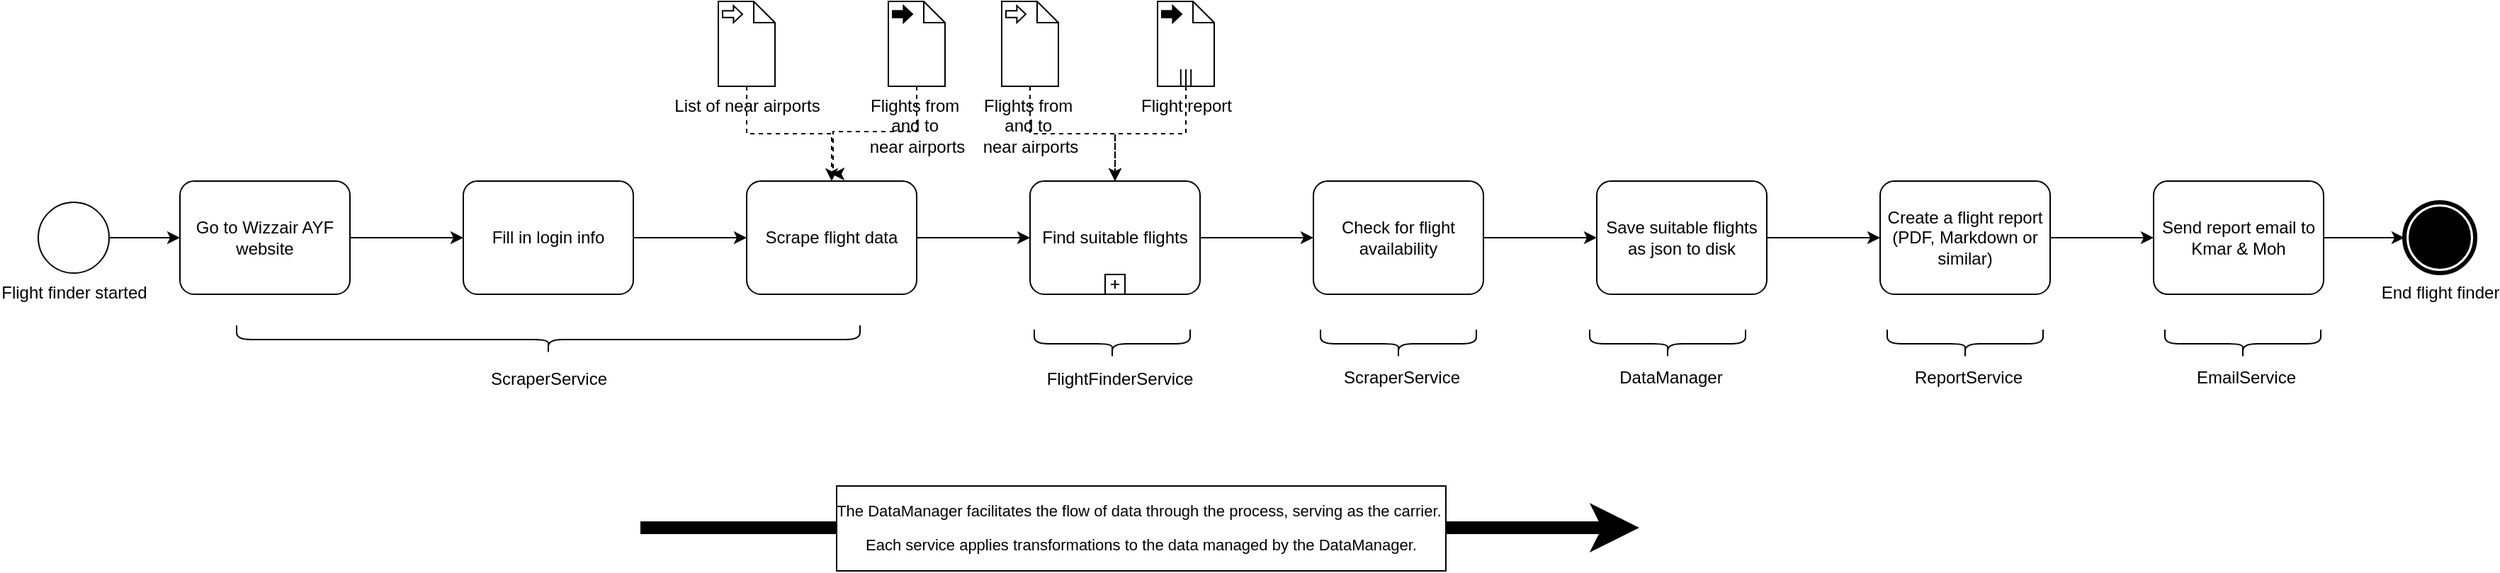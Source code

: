 <mxfile version="25.0.3" pages="2">
  <diagram name="flight finder run" id="l0UuXqwrxmNvvq2hG0_o">
    <mxGraphModel dx="2652" dy="1118" grid="1" gridSize="10" guides="1" tooltips="1" connect="1" arrows="1" fold="1" page="1" pageScale="1" pageWidth="827" pageHeight="1169" math="0" shadow="0">
      <root>
        <mxCell id="0" />
        <mxCell id="1" parent="0" />
        <mxCell id="_K0xD_TnkWG8aA0ycnSw-1" value="Flight finder started" style="points=[[0.145,0.145,0],[0.5,0,0],[0.855,0.145,0],[1,0.5,0],[0.855,0.855,0],[0.5,1,0],[0.145,0.855,0],[0,0.5,0]];shape=mxgraph.bpmn.event;html=1;verticalLabelPosition=bottom;labelBackgroundColor=#ffffff;verticalAlign=top;align=center;perimeter=ellipsePerimeter;outlineConnect=0;aspect=fixed;outline=standard;symbol=general;" parent="1" vertex="1">
          <mxGeometry x="-110" y="270" width="50" height="50" as="geometry" />
        </mxCell>
        <mxCell id="_K0xD_TnkWG8aA0ycnSw-8" value="" style="edgeStyle=orthogonalEdgeStyle;rounded=0;orthogonalLoop=1;jettySize=auto;html=1;" parent="1" source="_K0xD_TnkWG8aA0ycnSw-5" target="_K0xD_TnkWG8aA0ycnSw-7" edge="1">
          <mxGeometry relative="1" as="geometry" />
        </mxCell>
        <mxCell id="_K0xD_TnkWG8aA0ycnSw-5" value="Go to Wizzair AYF website" style="points=[[0.25,0,0],[0.5,0,0],[0.75,0,0],[1,0.25,0],[1,0.5,0],[1,0.75,0],[0.75,1,0],[0.5,1,0],[0.25,1,0],[0,0.75,0],[0,0.5,0],[0,0.25,0]];shape=mxgraph.bpmn.task;whiteSpace=wrap;rectStyle=rounded;size=10;html=1;container=1;expand=0;collapsible=0;taskMarker=abstract;" parent="1" vertex="1">
          <mxGeometry x="-10" y="255" width="120" height="80" as="geometry" />
        </mxCell>
        <mxCell id="_K0xD_TnkWG8aA0ycnSw-6" style="edgeStyle=orthogonalEdgeStyle;rounded=0;orthogonalLoop=1;jettySize=auto;html=1;entryX=0;entryY=0.5;entryDx=0;entryDy=0;entryPerimeter=0;" parent="1" source="_K0xD_TnkWG8aA0ycnSw-1" target="_K0xD_TnkWG8aA0ycnSw-5" edge="1">
          <mxGeometry relative="1" as="geometry" />
        </mxCell>
        <mxCell id="MbSm_xnD5Ezz3WY8M0dj-2" value="" style="edgeStyle=orthogonalEdgeStyle;rounded=0;orthogonalLoop=1;jettySize=auto;html=1;" edge="1" parent="1" source="_K0xD_TnkWG8aA0ycnSw-7" target="MbSm_xnD5Ezz3WY8M0dj-1">
          <mxGeometry relative="1" as="geometry" />
        </mxCell>
        <mxCell id="_K0xD_TnkWG8aA0ycnSw-7" value="Fill in login info" style="points=[[0.25,0,0],[0.5,0,0],[0.75,0,0],[1,0.25,0],[1,0.5,0],[1,0.75,0],[0.75,1,0],[0.5,1,0],[0.25,1,0],[0,0.75,0],[0,0.5,0],[0,0.25,0]];shape=mxgraph.bpmn.task;whiteSpace=wrap;rectStyle=rounded;size=10;html=1;container=1;expand=0;collapsible=0;taskMarker=abstract;" parent="1" vertex="1">
          <mxGeometry x="190" y="255" width="120" height="80" as="geometry" />
        </mxCell>
        <mxCell id="_K0xD_TnkWG8aA0ycnSw-11" value="List of near airports&lt;div&gt;&lt;br&gt;&lt;/div&gt;" style="shape=mxgraph.bpmn.data;labelPosition=center;verticalLabelPosition=bottom;align=center;verticalAlign=top;size=15;html=1;bpmnTransferType=input;" parent="1" vertex="1">
          <mxGeometry x="370" y="128" width="40" height="60" as="geometry" />
        </mxCell>
        <mxCell id="_K0xD_TnkWG8aA0ycnSw-16" value="" style="edgeStyle=orthogonalEdgeStyle;rounded=0;orthogonalLoop=1;jettySize=auto;html=1;" parent="1" source="_K0xD_TnkWG8aA0ycnSw-13" target="_K0xD_TnkWG8aA0ycnSw-15" edge="1">
          <mxGeometry relative="1" as="geometry" />
        </mxCell>
        <mxCell id="_K0xD_TnkWG8aA0ycnSw-13" value="Save suitable flights as json to disk" style="points=[[0.25,0,0],[0.5,0,0],[0.75,0,0],[1,0.25,0],[1,0.5,0],[1,0.75,0],[0.75,1,0],[0.5,1,0],[0.25,1,0],[0,0.75,0],[0,0.5,0],[0,0.25,0]];shape=mxgraph.bpmn.task;whiteSpace=wrap;rectStyle=rounded;size=10;html=1;container=1;expand=0;collapsible=0;taskMarker=abstract;" parent="1" vertex="1">
          <mxGeometry x="990" y="255" width="120" height="80" as="geometry" />
        </mxCell>
        <mxCell id="_K0xD_TnkWG8aA0ycnSw-18" value="" style="edgeStyle=orthogonalEdgeStyle;rounded=0;orthogonalLoop=1;jettySize=auto;html=1;" parent="1" source="_K0xD_TnkWG8aA0ycnSw-15" target="_K0xD_TnkWG8aA0ycnSw-17" edge="1">
          <mxGeometry relative="1" as="geometry" />
        </mxCell>
        <mxCell id="_K0xD_TnkWG8aA0ycnSw-15" value="Create a flight report (PDF, Markdown or similar)" style="points=[[0.25,0,0],[0.5,0,0],[0.75,0,0],[1,0.25,0],[1,0.5,0],[1,0.75,0],[0.75,1,0],[0.5,1,0],[0.25,1,0],[0,0.75,0],[0,0.5,0],[0,0.25,0]];shape=mxgraph.bpmn.task;whiteSpace=wrap;rectStyle=rounded;size=10;html=1;container=1;expand=0;collapsible=0;taskMarker=abstract;" parent="1" vertex="1">
          <mxGeometry x="1190" y="255" width="120" height="80" as="geometry" />
        </mxCell>
        <mxCell id="_K0xD_TnkWG8aA0ycnSw-17" value="Send report email to Kmar &amp;amp; Moh" style="points=[[0.25,0,0],[0.5,0,0],[0.75,0,0],[1,0.25,0],[1,0.5,0],[1,0.75,0],[0.75,1,0],[0.5,1,0],[0.25,1,0],[0,0.75,0],[0,0.5,0],[0,0.25,0]];shape=mxgraph.bpmn.task;whiteSpace=wrap;rectStyle=rounded;size=10;html=1;container=1;expand=0;collapsible=0;taskMarker=abstract;" parent="1" vertex="1">
          <mxGeometry x="1383" y="255" width="120" height="80" as="geometry" />
        </mxCell>
        <mxCell id="_K0xD_TnkWG8aA0ycnSw-22" value="End flight finder" style="points=[[0.145,0.145,0],[0.5,0,0],[0.855,0.145,0],[1,0.5,0],[0.855,0.855,0],[0.5,1,0],[0.145,0.855,0],[0,0.5,0]];shape=mxgraph.bpmn.event;html=1;verticalLabelPosition=bottom;labelBackgroundColor=#ffffff;verticalAlign=top;align=center;perimeter=ellipsePerimeter;outlineConnect=0;aspect=fixed;outline=end;symbol=terminate;" parent="1" vertex="1">
          <mxGeometry x="1560" y="270" width="50" height="50" as="geometry" />
        </mxCell>
        <mxCell id="_K0xD_TnkWG8aA0ycnSw-23" style="edgeStyle=orthogonalEdgeStyle;rounded=0;orthogonalLoop=1;jettySize=auto;html=1;entryX=0;entryY=0.5;entryDx=0;entryDy=0;entryPerimeter=0;" parent="1" source="_K0xD_TnkWG8aA0ycnSw-17" target="_K0xD_TnkWG8aA0ycnSw-22" edge="1">
          <mxGeometry relative="1" as="geometry" />
        </mxCell>
        <mxCell id="_K0xD_TnkWG8aA0ycnSw-24" value="Find suitable flights" style="points=[[0.25,0,0],[0.5,0,0],[0.75,0,0],[1,0.25,0],[1,0.5,0],[1,0.75,0],[0.75,1,0],[0.5,1,0],[0.25,1,0],[0,0.75,0],[0,0.5,0],[0,0.25,0]];shape=mxgraph.bpmn.task;whiteSpace=wrap;rectStyle=rounded;size=10;html=1;container=1;expand=0;collapsible=0;taskMarker=abstract;isLoopSub=1;" parent="1" vertex="1">
          <mxGeometry x="590" y="255" width="120" height="80" as="geometry" />
        </mxCell>
        <mxCell id="j3OsHrQRc_9RvrzfsCGa-2" value="Flight report" style="shape=mxgraph.bpmn.data;labelPosition=center;verticalLabelPosition=bottom;align=center;verticalAlign=top;size=15;html=1;bpmnTransferType=output;isCollection=1;" parent="1" vertex="1">
          <mxGeometry x="680" y="128" width="40" height="60" as="geometry" />
        </mxCell>
        <mxCell id="j3OsHrQRc_9RvrzfsCGa-3" style="rounded=0;orthogonalLoop=1;jettySize=auto;html=1;entryX=0.5;entryY=0;entryDx=0;entryDy=0;entryPerimeter=0;dashed=1;edgeStyle=orthogonalEdgeStyle;" parent="1" source="j3OsHrQRc_9RvrzfsCGa-2" target="_K0xD_TnkWG8aA0ycnSw-24" edge="1">
          <mxGeometry relative="1" as="geometry" />
        </mxCell>
        <mxCell id="MbSm_xnD5Ezz3WY8M0dj-1" value="Scrape flight data" style="points=[[0.25,0,0],[0.5,0,0],[0.75,0,0],[1,0.25,0],[1,0.5,0],[1,0.75,0],[0.75,1,0],[0.5,1,0],[0.25,1,0],[0,0.75,0],[0,0.5,0],[0,0.25,0]];shape=mxgraph.bpmn.task;whiteSpace=wrap;rectStyle=rounded;size=10;html=1;container=1;expand=0;collapsible=0;taskMarker=abstract;" vertex="1" parent="1">
          <mxGeometry x="390" y="255" width="120" height="80" as="geometry" />
        </mxCell>
        <mxCell id="MbSm_xnD5Ezz3WY8M0dj-3" style="edgeStyle=orthogonalEdgeStyle;rounded=0;orthogonalLoop=1;jettySize=auto;html=1;entryX=0;entryY=0.5;entryDx=0;entryDy=0;entryPerimeter=0;" edge="1" parent="1" source="MbSm_xnD5Ezz3WY8M0dj-1" target="_K0xD_TnkWG8aA0ycnSw-24">
          <mxGeometry relative="1" as="geometry" />
        </mxCell>
        <mxCell id="MbSm_xnD5Ezz3WY8M0dj-4" style="edgeStyle=orthogonalEdgeStyle;rounded=0;orthogonalLoop=1;jettySize=auto;html=1;entryX=0.5;entryY=0;entryDx=0;entryDy=0;entryPerimeter=0;dashed=1;" edge="1" parent="1" source="_K0xD_TnkWG8aA0ycnSw-11" target="MbSm_xnD5Ezz3WY8M0dj-1">
          <mxGeometry relative="1" as="geometry" />
        </mxCell>
        <mxCell id="MbSm_xnD5Ezz3WY8M0dj-7" style="edgeStyle=orthogonalEdgeStyle;rounded=0;orthogonalLoop=1;jettySize=auto;html=1;exitX=0.5;exitY=1;exitDx=0;exitDy=0;exitPerimeter=0;dashed=1;" edge="1" parent="1" source="MbSm_xnD5Ezz3WY8M0dj-6">
          <mxGeometry relative="1" as="geometry">
            <mxPoint x="450" y="250" as="targetPoint" />
            <Array as="points">
              <mxPoint x="510" y="220" />
              <mxPoint x="451" y="220" />
            </Array>
          </mxGeometry>
        </mxCell>
        <mxCell id="MbSm_xnD5Ezz3WY8M0dj-6" value="Flights from&amp;nbsp;&lt;div&gt;and to&amp;nbsp;&lt;/div&gt;&lt;div&gt;near airports&lt;/div&gt;" style="shape=mxgraph.bpmn.data;labelPosition=center;verticalLabelPosition=bottom;align=center;verticalAlign=top;size=15;html=1;bpmnTransferType=output;" vertex="1" parent="1">
          <mxGeometry x="490" y="128" width="40" height="60" as="geometry" />
        </mxCell>
        <mxCell id="MbSm_xnD5Ezz3WY8M0dj-8" value="&lt;div&gt;Flights from&amp;nbsp;&lt;div&gt;and to&amp;nbsp;&lt;/div&gt;&lt;div&gt;near airports&lt;/div&gt;&lt;/div&gt;" style="shape=mxgraph.bpmn.data;labelPosition=center;verticalLabelPosition=bottom;align=center;verticalAlign=top;size=15;html=1;bpmnTransferType=input;" vertex="1" parent="1">
          <mxGeometry x="570" y="128" width="40" height="60" as="geometry" />
        </mxCell>
        <mxCell id="MbSm_xnD5Ezz3WY8M0dj-9" style="edgeStyle=orthogonalEdgeStyle;rounded=0;orthogonalLoop=1;jettySize=auto;html=1;entryX=0.5;entryY=0;entryDx=0;entryDy=0;entryPerimeter=0;dashed=1;" edge="1" parent="1" source="MbSm_xnD5Ezz3WY8M0dj-8" target="_K0xD_TnkWG8aA0ycnSw-24">
          <mxGeometry relative="1" as="geometry" />
        </mxCell>
        <mxCell id="MbSm_xnD5Ezz3WY8M0dj-11" value="Check for flight availability" style="points=[[0.25,0,0],[0.5,0,0],[0.75,0,0],[1,0.25,0],[1,0.5,0],[1,0.75,0],[0.75,1,0],[0.5,1,0],[0.25,1,0],[0,0.75,0],[0,0.5,0],[0,0.25,0]];shape=mxgraph.bpmn.task;whiteSpace=wrap;rectStyle=rounded;size=10;html=1;container=1;expand=0;collapsible=0;taskMarker=abstract;" vertex="1" parent="1">
          <mxGeometry x="790" y="255" width="120" height="80" as="geometry" />
        </mxCell>
        <mxCell id="MbSm_xnD5Ezz3WY8M0dj-12" style="edgeStyle=orthogonalEdgeStyle;rounded=0;orthogonalLoop=1;jettySize=auto;html=1;entryX=0;entryY=0.5;entryDx=0;entryDy=0;entryPerimeter=0;" edge="1" parent="1" source="_K0xD_TnkWG8aA0ycnSw-24" target="MbSm_xnD5Ezz3WY8M0dj-11">
          <mxGeometry relative="1" as="geometry" />
        </mxCell>
        <mxCell id="MbSm_xnD5Ezz3WY8M0dj-13" style="edgeStyle=orthogonalEdgeStyle;rounded=0;orthogonalLoop=1;jettySize=auto;html=1;entryX=0;entryY=0.5;entryDx=0;entryDy=0;entryPerimeter=0;" edge="1" parent="1" source="MbSm_xnD5Ezz3WY8M0dj-11" target="_K0xD_TnkWG8aA0ycnSw-13">
          <mxGeometry relative="1" as="geometry" />
        </mxCell>
        <mxCell id="MbSm_xnD5Ezz3WY8M0dj-17" value="" style="group" vertex="1" connectable="0" parent="1">
          <mxGeometry x="30" y="357" width="440" height="60" as="geometry" />
        </mxCell>
        <mxCell id="MbSm_xnD5Ezz3WY8M0dj-15" value="" style="shape=curlyBracket;whiteSpace=wrap;html=1;rounded=1;flipH=1;labelPosition=right;verticalLabelPosition=middle;align=left;verticalAlign=middle;rotation=90;size=0.5;" vertex="1" parent="MbSm_xnD5Ezz3WY8M0dj-17">
          <mxGeometry x="210" y="-210" width="20" height="440" as="geometry" />
        </mxCell>
        <mxCell id="MbSm_xnD5Ezz3WY8M0dj-16" value="ScraperService" style="text;html=1;align=center;verticalAlign=middle;resizable=0;points=[];autosize=1;strokeColor=none;fillColor=none;" vertex="1" parent="MbSm_xnD5Ezz3WY8M0dj-17">
          <mxGeometry x="165" y="23" width="110" height="30" as="geometry" />
        </mxCell>
        <mxCell id="MbSm_xnD5Ezz3WY8M0dj-24" value="" style="group" vertex="1" connectable="0" parent="1">
          <mxGeometry x="588" y="360" width="130" height="50" as="geometry" />
        </mxCell>
        <mxCell id="MbSm_xnD5Ezz3WY8M0dj-22" value="" style="shape=curlyBracket;whiteSpace=wrap;html=1;rounded=1;flipH=1;labelPosition=right;verticalLabelPosition=middle;align=left;verticalAlign=middle;rotation=90;size=0.5;" vertex="1" parent="MbSm_xnD5Ezz3WY8M0dj-24">
          <mxGeometry x="50" y="-45" width="20" height="110" as="geometry" />
        </mxCell>
        <mxCell id="MbSm_xnD5Ezz3WY8M0dj-23" value="FlightFinderService" style="text;html=1;align=center;verticalAlign=middle;resizable=0;points=[];autosize=1;strokeColor=none;fillColor=none;" vertex="1" parent="MbSm_xnD5Ezz3WY8M0dj-24">
          <mxGeometry y="20" width="130" height="30" as="geometry" />
        </mxCell>
        <mxCell id="MbSm_xnD5Ezz3WY8M0dj-25" value="" style="group" vertex="1" connectable="0" parent="1">
          <mxGeometry x="790" y="360" width="130" height="50" as="geometry" />
        </mxCell>
        <mxCell id="MbSm_xnD5Ezz3WY8M0dj-26" value="" style="shape=curlyBracket;whiteSpace=wrap;html=1;rounded=1;flipH=1;labelPosition=right;verticalLabelPosition=middle;align=left;verticalAlign=middle;rotation=90;size=0.5;" vertex="1" parent="MbSm_xnD5Ezz3WY8M0dj-25">
          <mxGeometry x="50" y="-45" width="20" height="110" as="geometry" />
        </mxCell>
        <mxCell id="MbSm_xnD5Ezz3WY8M0dj-27" value="ScraperService" style="text;html=1;align=center;verticalAlign=middle;resizable=0;points=[];autosize=1;strokeColor=none;fillColor=none;" vertex="1" parent="MbSm_xnD5Ezz3WY8M0dj-25">
          <mxGeometry x="7" y="19" width="110" height="30" as="geometry" />
        </mxCell>
        <mxCell id="MbSm_xnD5Ezz3WY8M0dj-28" value="" style="group" vertex="1" connectable="0" parent="1">
          <mxGeometry x="980" y="360" width="130" height="50" as="geometry" />
        </mxCell>
        <mxCell id="MbSm_xnD5Ezz3WY8M0dj-29" value="" style="shape=curlyBracket;whiteSpace=wrap;html=1;rounded=1;flipH=1;labelPosition=right;verticalLabelPosition=middle;align=left;verticalAlign=middle;rotation=90;size=0.5;" vertex="1" parent="MbSm_xnD5Ezz3WY8M0dj-28">
          <mxGeometry x="50" y="-45" width="20" height="110" as="geometry" />
        </mxCell>
        <mxCell id="MbSm_xnD5Ezz3WY8M0dj-30" value="DataManager" style="text;html=1;align=center;verticalAlign=middle;resizable=0;points=[];autosize=1;strokeColor=none;fillColor=none;" vertex="1" parent="MbSm_xnD5Ezz3WY8M0dj-28">
          <mxGeometry x="12" y="19" width="100" height="30" as="geometry" />
        </mxCell>
        <mxCell id="MbSm_xnD5Ezz3WY8M0dj-31" value="" style="group" vertex="1" connectable="0" parent="1">
          <mxGeometry x="1190" y="360" width="130" height="50" as="geometry" />
        </mxCell>
        <mxCell id="MbSm_xnD5Ezz3WY8M0dj-32" value="" style="shape=curlyBracket;whiteSpace=wrap;html=1;rounded=1;flipH=1;labelPosition=right;verticalLabelPosition=middle;align=left;verticalAlign=middle;rotation=90;size=0.5;" vertex="1" parent="MbSm_xnD5Ezz3WY8M0dj-31">
          <mxGeometry x="50" y="-45" width="20" height="110" as="geometry" />
        </mxCell>
        <mxCell id="MbSm_xnD5Ezz3WY8M0dj-33" value="ReportService" style="text;html=1;align=center;verticalAlign=middle;resizable=0;points=[];autosize=1;strokeColor=none;fillColor=none;" vertex="1" parent="MbSm_xnD5Ezz3WY8M0dj-31">
          <mxGeometry x="12" y="19" width="100" height="30" as="geometry" />
        </mxCell>
        <mxCell id="MbSm_xnD5Ezz3WY8M0dj-34" value="" style="group" vertex="1" connectable="0" parent="1">
          <mxGeometry x="1386" y="360" width="130" height="50" as="geometry" />
        </mxCell>
        <mxCell id="MbSm_xnD5Ezz3WY8M0dj-35" value="" style="shape=curlyBracket;whiteSpace=wrap;html=1;rounded=1;flipH=1;labelPosition=right;verticalLabelPosition=middle;align=left;verticalAlign=middle;rotation=90;size=0.5;" vertex="1" parent="MbSm_xnD5Ezz3WY8M0dj-34">
          <mxGeometry x="50" y="-45" width="20" height="110" as="geometry" />
        </mxCell>
        <mxCell id="MbSm_xnD5Ezz3WY8M0dj-36" value="EmailService" style="text;html=1;align=center;verticalAlign=middle;resizable=0;points=[];autosize=1;strokeColor=none;fillColor=none;" vertex="1" parent="MbSm_xnD5Ezz3WY8M0dj-34">
          <mxGeometry x="17" y="19" width="90" height="30" as="geometry" />
        </mxCell>
        <mxCell id="fkMqOghh3aHqDIc3qY22-2" value="" style="endArrow=classic;html=1;rounded=0;strokeWidth=9;" edge="1" parent="1">
          <mxGeometry relative="1" as="geometry">
            <mxPoint x="315" y="500" as="sourcePoint" />
            <mxPoint x="1020" y="500" as="targetPoint" />
          </mxGeometry>
        </mxCell>
        <mxCell id="fkMqOghh3aHqDIc3qY22-3" value="&lt;p&gt;The DataManager facilitates the flow of data through the process, serving as the carrier.&amp;nbsp;&lt;/p&gt;&lt;p&gt;Each service applies transformations to the data managed by the DataManager.&lt;/p&gt;" style="edgeLabel;resizable=0;html=1;;align=center;verticalAlign=middle;labelBorderColor=default;" connectable="0" vertex="1" parent="fkMqOghh3aHqDIc3qY22-2">
          <mxGeometry relative="1" as="geometry" />
        </mxCell>
      </root>
    </mxGraphModel>
  </diagram>
  <diagram id="7n8u764q9fvXKhszVcNh" name="find flights">
    <mxGraphModel dx="1638" dy="727" grid="1" gridSize="10" guides="1" tooltips="1" connect="1" arrows="1" fold="1" page="1" pageScale="1" pageWidth="827" pageHeight="1169" math="0" shadow="0">
      <root>
        <mxCell id="0" />
        <mxCell id="1" parent="0" />
        <mxCell id="_DzASWh2Zjvuhnif-FDq-1" value="flight search started" style="points=[[0.145,0.145,0],[0.5,0,0],[0.855,0.145,0],[1,0.5,0],[0.855,0.855,0],[0.5,1,0],[0.145,0.855,0],[0,0.5,0]];shape=mxgraph.bpmn.event;html=1;verticalLabelPosition=bottom;labelBackgroundColor=#ffffff;verticalAlign=top;align=center;perimeter=ellipsePerimeter;outlineConnect=0;aspect=fixed;outline=standard;symbol=general;" vertex="1" parent="1">
          <mxGeometry x="100" y="190" width="50" height="50" as="geometry" />
        </mxCell>
        <mxCell id="_DzASWh2Zjvuhnif-FDq-7" value="" style="edgeStyle=orthogonalEdgeStyle;rounded=0;orthogonalLoop=1;jettySize=auto;html=1;" edge="1" parent="1" source="_DzASWh2Zjvuhnif-FDq-2" target="_DzASWh2Zjvuhnif-FDq-6">
          <mxGeometry relative="1" as="geometry" />
        </mxCell>
        <mxCell id="_DzASWh2Zjvuhnif-FDq-2" value="Choose start airport from the list of near airports" style="points=[[0.25,0,0],[0.5,0,0],[0.75,0,0],[1,0.25,0],[1,0.5,0],[1,0.75,0],[0.75,1,0],[0.5,1,0],[0.25,1,0],[0,0.75,0],[0,0.5,0],[0,0.25,0]];shape=mxgraph.bpmn.task;whiteSpace=wrap;rectStyle=rounded;size=10;html=1;container=1;expand=0;collapsible=0;taskMarker=abstract;" vertex="1" parent="1">
          <mxGeometry x="200" y="175" width="120" height="80" as="geometry" />
        </mxCell>
        <mxCell id="_DzASWh2Zjvuhnif-FDq-4" style="edgeStyle=orthogonalEdgeStyle;rounded=0;orthogonalLoop=1;jettySize=auto;html=1;entryX=0;entryY=0.5;entryDx=0;entryDy=0;entryPerimeter=0;" edge="1" parent="1" source="_DzASWh2Zjvuhnif-FDq-1" target="_DzASWh2Zjvuhnif-FDq-2">
          <mxGeometry relative="1" as="geometry" />
        </mxCell>
        <mxCell id="_DzASWh2Zjvuhnif-FDq-14" value="" style="edgeStyle=orthogonalEdgeStyle;rounded=0;orthogonalLoop=1;jettySize=auto;html=1;" edge="1" parent="1" source="_DzASWh2Zjvuhnif-FDq-6" target="_DzASWh2Zjvuhnif-FDq-13">
          <mxGeometry relative="1" as="geometry" />
        </mxCell>
        <mxCell id="_DzASWh2Zjvuhnif-FDq-6" value="List destinations of start airport" style="points=[[0.25,0,0],[0.5,0,0],[0.75,0,0],[1,0.25,0],[1,0.5,0],[1,0.75,0],[0.75,1,0],[0.5,1,0],[0.25,1,0],[0,0.75,0],[0,0.5,0],[0,0.25,0]];shape=mxgraph.bpmn.task;whiteSpace=wrap;rectStyle=rounded;size=10;html=1;container=1;expand=0;collapsible=0;taskMarker=abstract;" vertex="1" parent="1">
          <mxGeometry x="400" y="175" width="120" height="80" as="geometry" />
        </mxCell>
        <mxCell id="_DzASWh2Zjvuhnif-FDq-8" value="Start&amp;nbsp;&lt;span style=&quot;background-color: initial;&quot;&gt;airport&lt;/span&gt;" style="shape=mxgraph.bpmn.data;labelPosition=center;verticalLabelPosition=bottom;align=center;verticalAlign=top;size=15;html=1;bpmnTransferType=output;" vertex="1" parent="1">
          <mxGeometry x="240" y="70" width="40" height="60" as="geometry" />
        </mxCell>
        <mxCell id="_DzASWh2Zjvuhnif-FDq-9" style="edgeStyle=orthogonalEdgeStyle;rounded=0;orthogonalLoop=1;jettySize=auto;html=1;entryX=0.5;entryY=0;entryDx=0;entryDy=0;entryPerimeter=0;dashed=1;" edge="1" parent="1" source="_DzASWh2Zjvuhnif-FDq-8" target="_DzASWh2Zjvuhnif-FDq-2">
          <mxGeometry relative="1" as="geometry" />
        </mxCell>
        <mxCell id="_DzASWh2Zjvuhnif-FDq-11" value="Destination list" style="shape=mxgraph.bpmn.data;labelPosition=center;verticalLabelPosition=bottom;align=center;verticalAlign=top;size=15;html=1;bpmnTransferType=output;isCollection=1;" vertex="1" parent="1">
          <mxGeometry x="440" y="70" width="40" height="60" as="geometry" />
        </mxCell>
        <mxCell id="_DzASWh2Zjvuhnif-FDq-12" style="edgeStyle=orthogonalEdgeStyle;rounded=0;orthogonalLoop=1;jettySize=auto;html=1;entryX=0.5;entryY=0;entryDx=0;entryDy=0;entryPerimeter=0;dashed=1;" edge="1" parent="1" source="_DzASWh2Zjvuhnif-FDq-11" target="_DzASWh2Zjvuhnif-FDq-6">
          <mxGeometry relative="1" as="geometry" />
        </mxCell>
        <mxCell id="_DzASWh2Zjvuhnif-FDq-18" value="" style="edgeStyle=orthogonalEdgeStyle;rounded=0;orthogonalLoop=1;jettySize=auto;html=1;" edge="1" parent="1" source="_DzASWh2Zjvuhnif-FDq-13" target="_DzASWh2Zjvuhnif-FDq-17">
          <mxGeometry relative="1" as="geometry" />
        </mxCell>
        <mxCell id="_DzASWh2Zjvuhnif-FDq-13" value="Choose a destination" style="points=[[0.25,0,0],[0.5,0,0],[0.75,0,0],[1,0.25,0],[1,0.5,0],[1,0.75,0],[0.75,1,0],[0.5,1,0],[0.25,1,0],[0,0.75,0],[0,0.5,0],[0,0.25,0]];shape=mxgraph.bpmn.task;whiteSpace=wrap;rectStyle=rounded;size=10;html=1;container=1;expand=0;collapsible=0;taskMarker=abstract;" vertex="1" parent="1">
          <mxGeometry x="600" y="175" width="120" height="80" as="geometry" />
        </mxCell>
        <mxCell id="_DzASWh2Zjvuhnif-FDq-15" value="Destination" style="shape=mxgraph.bpmn.data;labelPosition=center;verticalLabelPosition=bottom;align=center;verticalAlign=top;size=15;html=1;bpmnTransferType=output;" vertex="1" parent="1">
          <mxGeometry x="630" y="70" width="40" height="60" as="geometry" />
        </mxCell>
        <mxCell id="_DzASWh2Zjvuhnif-FDq-16" style="edgeStyle=orthogonalEdgeStyle;rounded=0;orthogonalLoop=1;jettySize=auto;html=1;entryX=0.417;entryY=-0.062;entryDx=0;entryDy=0;entryPerimeter=0;dashed=1;" edge="1" parent="1" source="_DzASWh2Zjvuhnif-FDq-15" target="_DzASWh2Zjvuhnif-FDq-13">
          <mxGeometry relative="1" as="geometry" />
        </mxCell>
        <mxCell id="_DzASWh2Zjvuhnif-FDq-17" value="Check for outward flights" style="points=[[0.25,0,0],[0.5,0,0],[0.75,0,0],[1,0.25,0],[1,0.5,0],[1,0.75,0],[0.75,1,0],[0.5,1,0],[0.25,1,0],[0,0.75,0],[0,0.5,0],[0,0.25,0]];shape=mxgraph.bpmn.task;whiteSpace=wrap;rectStyle=rounded;size=10;html=1;container=1;expand=0;collapsible=0;taskMarker=abstract;" vertex="1" parent="1">
          <mxGeometry x="800" y="175" width="120" height="80" as="geometry" />
        </mxCell>
        <mxCell id="_DzASWh2Zjvuhnif-FDq-22" style="edgeStyle=orthogonalEdgeStyle;rounded=0;orthogonalLoop=1;jettySize=auto;html=1;entryX=0.5;entryY=1;entryDx=0;entryDy=0;entryPerimeter=0;" edge="1" parent="1" source="_DzASWh2Zjvuhnif-FDq-19" target="_DzASWh2Zjvuhnif-FDq-13">
          <mxGeometry relative="1" as="geometry">
            <mxPoint x="1005" y="460" as="targetPoint" />
            <Array as="points">
              <mxPoint x="1005" y="310" />
              <mxPoint x="660" y="310" />
            </Array>
          </mxGeometry>
        </mxCell>
        <mxCell id="_DzASWh2Zjvuhnif-FDq-23" value="No outward flights to destination" style="edgeLabel;html=1;align=center;verticalAlign=middle;resizable=0;points=[];" vertex="1" connectable="0" parent="_DzASWh2Zjvuhnif-FDq-22">
          <mxGeometry x="-0.06" y="4" relative="1" as="geometry">
            <mxPoint y="-4" as="offset" />
          </mxGeometry>
        </mxCell>
        <mxCell id="_DzASWh2Zjvuhnif-FDq-19" value="" style="points=[[0.25,0.25,0],[0.5,0,0],[0.75,0.25,0],[1,0.5,0],[0.75,0.75,0],[0.5,1,0],[0.25,0.75,0],[0,0.5,0]];shape=mxgraph.bpmn.gateway2;html=1;verticalLabelPosition=bottom;labelBackgroundColor=#ffffff;verticalAlign=top;align=center;perimeter=rhombusPerimeter;outlineConnect=0;outline=none;symbol=none;gwType=exclusive;" vertex="1" parent="1">
          <mxGeometry x="980" y="190" width="50" height="50" as="geometry" />
        </mxCell>
        <mxCell id="_DzASWh2Zjvuhnif-FDq-20" style="edgeStyle=orthogonalEdgeStyle;rounded=0;orthogonalLoop=1;jettySize=auto;html=1;entryX=0;entryY=0.5;entryDx=0;entryDy=0;entryPerimeter=0;" edge="1" parent="1" source="_DzASWh2Zjvuhnif-FDq-17" target="_DzASWh2Zjvuhnif-FDq-19">
          <mxGeometry relative="1" as="geometry" />
        </mxCell>
        <mxCell id="_DzASWh2Zjvuhnif-FDq-25" style="edgeStyle=orthogonalEdgeStyle;rounded=0;orthogonalLoop=1;jettySize=auto;html=1;entryX=0;entryY=0.5;entryDx=0;entryDy=0;entryPerimeter=0;" edge="1" parent="1" source="_DzASWh2Zjvuhnif-FDq-19" target="_DzASWh2Zjvuhnif-FDq-31">
          <mxGeometry relative="1" as="geometry">
            <mxPoint x="1170" y="215" as="targetPoint" />
          </mxGeometry>
        </mxCell>
        <mxCell id="_DzASWh2Zjvuhnif-FDq-26" value="Outward flight found" style="edgeLabel;html=1;align=center;verticalAlign=middle;resizable=0;points=[];" vertex="1" connectable="0" parent="_DzASWh2Zjvuhnif-FDq-25">
          <mxGeometry x="-0.457" y="2" relative="1" as="geometry">
            <mxPoint x="26" y="1" as="offset" />
          </mxGeometry>
        </mxCell>
        <mxCell id="_DzASWh2Zjvuhnif-FDq-30" style="edgeStyle=orthogonalEdgeStyle;rounded=0;orthogonalLoop=1;jettySize=auto;html=1;entryX=0;entryY=0.5;entryDx=0;entryDy=0;entryPerimeter=0;" edge="1" parent="1" target="_DzASWh2Zjvuhnif-FDq-29">
          <mxGeometry relative="1" as="geometry">
            <mxPoint x="1290" y="215" as="sourcePoint" />
          </mxGeometry>
        </mxCell>
        <mxCell id="_DzASWh2Zjvuhnif-FDq-38" value="Near airports list&lt;div&gt;&lt;br&gt;&lt;/div&gt;" style="shape=mxgraph.bpmn.data;labelPosition=center;verticalLabelPosition=bottom;align=center;verticalAlign=top;size=15;html=1;bpmnTransferType=none;isCollection=1;" vertex="1" parent="1">
          <mxGeometry x="105" y="370" width="40" height="60" as="geometry" />
        </mxCell>
        <mxCell id="_DzASWh2Zjvuhnif-FDq-40" value="Current date" style="shape=mxgraph.bpmn.data;labelPosition=center;verticalLabelPosition=bottom;align=center;verticalAlign=top;size=15;html=1;" vertex="1" parent="1">
          <mxGeometry x="105" y="490" width="40" height="60" as="geometry" />
        </mxCell>
        <mxCell id="_DzASWh2Zjvuhnif-FDq-43" value="" style="group" vertex="1" connectable="0" parent="1">
          <mxGeometry x="1177.72" y="175" width="140" height="120" as="geometry" />
        </mxCell>
        <mxCell id="_DzASWh2Zjvuhnif-FDq-31" value="Choose a return airport from the near airports list" style="points=[[0.25,0,0],[0.5,0,0],[0.75,0,0],[1,0.25,0],[1,0.5,0],[1,0.75,0],[0.75,1,0],[0.5,1,0],[0.25,1,0],[0,0.75,0],[0,0.5,0],[0,0.25,0]];shape=mxgraph.bpmn.task;whiteSpace=wrap;rectStyle=rounded;size=10;html=1;container=1;expand=0;collapsible=0;taskMarker=abstract;" vertex="1" parent="_DzASWh2Zjvuhnif-FDq-43">
          <mxGeometry x="10" width="120" height="80" as="geometry" />
        </mxCell>
        <mxCell id="_DzASWh2Zjvuhnif-FDq-47" style="edgeStyle=orthogonalEdgeStyle;rounded=0;orthogonalLoop=1;jettySize=auto;html=1;entryX=0;entryY=0.5;entryDx=0;entryDy=0;entryPerimeter=0;" edge="1" parent="1" source="_DzASWh2Zjvuhnif-FDq-45" target="_DzASWh2Zjvuhnif-FDq-60">
          <mxGeometry relative="1" as="geometry">
            <mxPoint x="1957.72" y="215" as="targetPoint" />
          </mxGeometry>
        </mxCell>
        <mxCell id="_DzASWh2Zjvuhnif-FDq-49" value="No return flights to return airport found" style="edgeLabel;html=1;align=center;verticalAlign=middle;resizable=0;points=[];" vertex="1" connectable="0" parent="_DzASWh2Zjvuhnif-FDq-47">
          <mxGeometry x="-0.211" y="-2" relative="1" as="geometry">
            <mxPoint x="25" y="-3" as="offset" />
          </mxGeometry>
        </mxCell>
        <mxCell id="_DzASWh2Zjvuhnif-FDq-45" value="" style="points=[[0.25,0.25,0],[0.5,0,0],[0.75,0.25,0],[1,0.5,0],[0.75,0.75,0],[0.5,1,0],[0.25,0.75,0],[0,0.5,0]];shape=mxgraph.bpmn.gateway2;html=1;verticalLabelPosition=bottom;labelBackgroundColor=#ffffff;verticalAlign=top;align=center;perimeter=rhombusPerimeter;outlineConnect=0;outline=none;symbol=none;gwType=exclusive;" vertex="1" parent="1">
          <mxGeometry x="1556.72" y="190" width="50" height="50" as="geometry" />
        </mxCell>
        <mxCell id="_DzASWh2Zjvuhnif-FDq-50" value="Return airport" style="shape=mxgraph.bpmn.data;labelPosition=center;verticalLabelPosition=bottom;align=center;verticalAlign=top;size=15;html=1;bpmnTransferType=output;" vertex="1" parent="1">
          <mxGeometry x="1228.72" y="70" width="40" height="60" as="geometry" />
        </mxCell>
        <mxCell id="_DzASWh2Zjvuhnif-FDq-52" value="Add outward and return flights&amp;nbsp;&lt;span style=&quot;background-color: initial;&quot;&gt;to flight report&lt;/span&gt;" style="points=[[0.25,0,0],[0.5,0,0],[0.75,0,0],[1,0.25,0],[1,0.5,0],[1,0.75,0],[0.75,1,0],[0.5,1,0],[0.25,1,0],[0,0.75,0],[0,0.5,0],[0,0.25,0]];shape=mxgraph.bpmn.task;whiteSpace=wrap;rectStyle=rounded;size=10;html=1;container=1;expand=0;collapsible=0;taskMarker=abstract;" vertex="1" parent="1">
          <mxGeometry x="1723.72" y="50" width="120" height="80" as="geometry" />
        </mxCell>
        <mxCell id="_DzASWh2Zjvuhnif-FDq-53" style="edgeStyle=orthogonalEdgeStyle;rounded=0;orthogonalLoop=1;jettySize=auto;html=1;entryX=0;entryY=0.5;entryDx=0;entryDy=0;entryPerimeter=0;" edge="1" parent="1" source="_DzASWh2Zjvuhnif-FDq-45" target="_DzASWh2Zjvuhnif-FDq-52">
          <mxGeometry relative="1" as="geometry">
            <Array as="points">
              <mxPoint x="1581.72" y="90" />
            </Array>
          </mxGeometry>
        </mxCell>
        <mxCell id="_DzASWh2Zjvuhnif-FDq-54" value="Return flights&amp;nbsp;&lt;div&gt;to return airport found&lt;/div&gt;" style="edgeLabel;html=1;align=center;verticalAlign=middle;resizable=0;points=[];" vertex="1" connectable="0" parent="_DzASWh2Zjvuhnif-FDq-53">
          <mxGeometry x="0.371" y="-2" relative="1" as="geometry">
            <mxPoint as="offset" />
          </mxGeometry>
        </mxCell>
        <mxCell id="_DzASWh2Zjvuhnif-FDq-55" value="" style="group" vertex="1" connectable="0" parent="1">
          <mxGeometry x="1367.72" y="175" width="120" height="120" as="geometry" />
        </mxCell>
        <mxCell id="_DzASWh2Zjvuhnif-FDq-56" value="Check for return flights to return airport" style="points=[[0.25,0,0],[0.5,0,0],[0.75,0,0],[1,0.25,0],[1,0.5,0],[1,0.75,0],[0.75,1,0],[0.5,1,0],[0.25,1,0],[0,0.75,0],[0,0.5,0],[0,0.25,0]];shape=mxgraph.bpmn.task;whiteSpace=wrap;rectStyle=rounded;size=10;html=1;container=1;expand=0;collapsible=0;taskMarker=abstract;movable=1;resizable=1;rotatable=1;deletable=1;editable=1;locked=0;connectable=1;" vertex="1" parent="_DzASWh2Zjvuhnif-FDq-55">
          <mxGeometry width="120" height="80" as="geometry" />
        </mxCell>
        <mxCell id="_DzASWh2Zjvuhnif-FDq-57" value="The next day&amp;nbsp;&lt;div&gt;and the day after&lt;/div&gt;" style="text;html=1;align=center;verticalAlign=middle;resizable=1;points=[];autosize=1;strokeColor=none;fillColor=none;movable=1;rotatable=1;deletable=1;editable=1;locked=0;connectable=1;" vertex="1" parent="_DzASWh2Zjvuhnif-FDq-55">
          <mxGeometry x="5" y="80" width="110" height="40" as="geometry" />
        </mxCell>
        <mxCell id="_DzASWh2Zjvuhnif-FDq-58" style="edgeStyle=orthogonalEdgeStyle;rounded=0;orthogonalLoop=1;jettySize=auto;html=1;entryX=0;entryY=0.5;entryDx=0;entryDy=0;entryPerimeter=0;" edge="1" parent="1" source="_DzASWh2Zjvuhnif-FDq-31" target="_DzASWh2Zjvuhnif-FDq-56">
          <mxGeometry relative="1" as="geometry" />
        </mxCell>
        <mxCell id="_DzASWh2Zjvuhnif-FDq-59" style="edgeStyle=orthogonalEdgeStyle;rounded=0;orthogonalLoop=1;jettySize=auto;html=1;entryX=0;entryY=0.5;entryDx=0;entryDy=0;entryPerimeter=0;" edge="1" parent="1" source="_DzASWh2Zjvuhnif-FDq-56" target="_DzASWh2Zjvuhnif-FDq-45">
          <mxGeometry relative="1" as="geometry" />
        </mxCell>
        <mxCell id="_DzASWh2Zjvuhnif-FDq-60" value="" style="points=[[0.25,0.25,0],[0.5,0,0],[0.75,0.25,0],[1,0.5,0],[0.75,0.75,0],[0.5,1,0],[0.25,0.75,0],[0,0.5,0]];shape=mxgraph.bpmn.gateway2;html=1;verticalLabelPosition=bottom;labelBackgroundColor=#ffffff;verticalAlign=top;align=center;perimeter=rhombusPerimeter;outlineConnect=0;outline=none;symbol=none;gwType=exclusive;" vertex="1" parent="1">
          <mxGeometry x="1907.72" y="190" width="50" height="50" as="geometry" />
        </mxCell>
        <mxCell id="_DzASWh2Zjvuhnif-FDq-64" style="edgeStyle=orthogonalEdgeStyle;rounded=0;orthogonalLoop=1;jettySize=auto;html=1;entryX=0.5;entryY=0;entryDx=0;entryDy=0;entryPerimeter=0;" edge="1" parent="1" source="_DzASWh2Zjvuhnif-FDq-52" target="_DzASWh2Zjvuhnif-FDq-60">
          <mxGeometry relative="1" as="geometry" />
        </mxCell>
        <mxCell id="_DzASWh2Zjvuhnif-FDq-65" style="edgeStyle=orthogonalEdgeStyle;rounded=0;orthogonalLoop=1;jettySize=auto;html=1;entryX=0.427;entryY=1.05;entryDx=0;entryDy=0;entryPerimeter=0;" edge="1" parent="1" source="_DzASWh2Zjvuhnif-FDq-60" target="_DzASWh2Zjvuhnif-FDq-31">
          <mxGeometry relative="1" as="geometry">
            <mxPoint x="1250" y="280" as="targetPoint" />
            <Array as="points">
              <mxPoint x="1933" y="330" />
              <mxPoint x="1239" y="330" />
            </Array>
          </mxGeometry>
        </mxCell>
        <mxCell id="_DzASWh2Zjvuhnif-FDq-66" value="Near airports list is not completed" style="edgeLabel;html=1;align=center;verticalAlign=middle;resizable=0;points=[];" vertex="1" connectable="0" parent="_DzASWh2Zjvuhnif-FDq-65">
          <mxGeometry x="-0.015" y="4" relative="1" as="geometry">
            <mxPoint y="-4" as="offset" />
          </mxGeometry>
        </mxCell>
        <mxCell id="_DzASWh2Zjvuhnif-FDq-68" style="edgeStyle=orthogonalEdgeStyle;rounded=0;orthogonalLoop=1;jettySize=auto;html=1;entryX=0;entryY=0.5;entryDx=0;entryDy=0;entryPerimeter=0;" edge="1" parent="1" source="_DzASWh2Zjvuhnif-FDq-60" target="_DzASWh2Zjvuhnif-FDq-71">
          <mxGeometry relative="1" as="geometry">
            <mxPoint x="2347.72" y="215" as="targetPoint" />
          </mxGeometry>
        </mxCell>
        <mxCell id="_DzASWh2Zjvuhnif-FDq-69" value="Text" style="edgeLabel;html=1;align=center;verticalAlign=middle;resizable=0;points=[];" vertex="1" connectable="0" parent="_DzASWh2Zjvuhnif-FDq-68">
          <mxGeometry x="-0.081" y="-2" relative="1" as="geometry">
            <mxPoint as="offset" />
          </mxGeometry>
        </mxCell>
        <mxCell id="_DzASWh2Zjvuhnif-FDq-70" value="Near airports list is not completed" style="edgeLabel;html=1;align=center;verticalAlign=middle;resizable=0;points=[];" vertex="1" connectable="0" parent="_DzASWh2Zjvuhnif-FDq-68">
          <mxGeometry x="-0.045" y="-4" relative="1" as="geometry">
            <mxPoint y="-5" as="offset" />
          </mxGeometry>
        </mxCell>
        <mxCell id="_DzASWh2Zjvuhnif-FDq-75" style="edgeStyle=orthogonalEdgeStyle;rounded=0;orthogonalLoop=1;jettySize=auto;html=1;entryX=0;entryY=0.5;entryDx=0;entryDy=0;entryPerimeter=0;" edge="1" parent="1" source="_DzASWh2Zjvuhnif-FDq-71" target="_DzASWh2Zjvuhnif-FDq-77">
          <mxGeometry relative="1" as="geometry">
            <mxPoint x="2466.72" y="215" as="targetPoint" />
          </mxGeometry>
        </mxCell>
        <mxCell id="_DzASWh2Zjvuhnif-FDq-76" value="Destination list is completed" style="edgeLabel;html=1;align=center;verticalAlign=middle;resizable=0;points=[];" vertex="1" connectable="0" parent="_DzASWh2Zjvuhnif-FDq-75">
          <mxGeometry x="-0.17" relative="1" as="geometry">
            <mxPoint x="10" as="offset" />
          </mxGeometry>
        </mxCell>
        <mxCell id="_DzASWh2Zjvuhnif-FDq-71" value="" style="points=[[0.25,0.25,0],[0.5,0,0],[0.75,0.25,0],[1,0.5,0],[0.75,0.75,0],[0.5,1,0],[0.25,0.75,0],[0,0.5,0]];shape=mxgraph.bpmn.gateway2;html=1;verticalLabelPosition=bottom;labelBackgroundColor=#ffffff;verticalAlign=top;align=center;perimeter=rhombusPerimeter;outlineConnect=0;outline=none;symbol=none;gwType=exclusive;" vertex="1" parent="1">
          <mxGeometry x="2236.72" y="190" width="50" height="50" as="geometry" />
        </mxCell>
        <mxCell id="_DzASWh2Zjvuhnif-FDq-73" style="edgeStyle=orthogonalEdgeStyle;rounded=0;orthogonalLoop=1;jettySize=auto;html=1;entryX=0.5;entryY=1;entryDx=0;entryDy=0;entryPerimeter=0;" edge="1" parent="1" source="_DzASWh2Zjvuhnif-FDq-71" target="_DzASWh2Zjvuhnif-FDq-13">
          <mxGeometry relative="1" as="geometry">
            <mxPoint x="450" y="290" as="targetPoint" />
            <Array as="points">
              <mxPoint x="2263" y="370" />
              <mxPoint x="660" y="370" />
            </Array>
          </mxGeometry>
        </mxCell>
        <mxCell id="_DzASWh2Zjvuhnif-FDq-74" value="Destination list is not completed" style="edgeLabel;html=1;align=center;verticalAlign=middle;resizable=0;points=[];" vertex="1" connectable="0" parent="_DzASWh2Zjvuhnif-FDq-73">
          <mxGeometry x="0.096" y="1" relative="1" as="geometry">
            <mxPoint x="199" as="offset" />
          </mxGeometry>
        </mxCell>
        <mxCell id="_DzASWh2Zjvuhnif-FDq-77" value="" style="points=[[0.25,0.25,0],[0.5,0,0],[0.75,0.25,0],[1,0.5,0],[0.75,0.75,0],[0.5,1,0],[0.25,0.75,0],[0,0.5,0]];shape=mxgraph.bpmn.gateway2;html=1;verticalLabelPosition=bottom;labelBackgroundColor=#ffffff;verticalAlign=top;align=center;perimeter=rhombusPerimeter;outlineConnect=0;outline=none;symbol=none;gwType=exclusive;" vertex="1" parent="1">
          <mxGeometry x="2476.72" y="190" width="50" height="50" as="geometry" />
        </mxCell>
        <mxCell id="_DzASWh2Zjvuhnif-FDq-78" style="edgeStyle=orthogonalEdgeStyle;rounded=0;orthogonalLoop=1;jettySize=auto;html=1;entryX=0.5;entryY=1;entryDx=0;entryDy=0;entryPerimeter=0;" edge="1" parent="1" source="_DzASWh2Zjvuhnif-FDq-77" target="_DzASWh2Zjvuhnif-FDq-2">
          <mxGeometry relative="1" as="geometry">
            <mxPoint x="260" y="310" as="targetPoint" />
            <Array as="points">
              <mxPoint x="2503" y="410" />
              <mxPoint x="260" y="410" />
            </Array>
          </mxGeometry>
        </mxCell>
        <mxCell id="_DzASWh2Zjvuhnif-FDq-79" value="List of near airports as start airport not completed" style="edgeLabel;html=1;align=center;verticalAlign=middle;resizable=0;points=[];" vertex="1" connectable="0" parent="_DzASWh2Zjvuhnif-FDq-78">
          <mxGeometry x="0.026" y="1" relative="1" as="geometry">
            <mxPoint x="219" as="offset" />
          </mxGeometry>
        </mxCell>
        <mxCell id="_DzASWh2Zjvuhnif-FDq-80" value="" style="points=[[0.145,0.145,0],[0.5,0,0],[0.855,0.145,0],[1,0.5,0],[0.855,0.855,0],[0.5,1,0],[0.145,0.855,0],[0,0.5,0]];shape=mxgraph.bpmn.event;html=1;verticalLabelPosition=bottom;labelBackgroundColor=#ffffff;verticalAlign=top;align=center;perimeter=ellipsePerimeter;outlineConnect=0;aspect=fixed;outline=end;symbol=terminate;" vertex="1" parent="1">
          <mxGeometry x="2736.72" y="190" width="50" height="50" as="geometry" />
        </mxCell>
        <mxCell id="_DzASWh2Zjvuhnif-FDq-81" style="edgeStyle=orthogonalEdgeStyle;rounded=0;orthogonalLoop=1;jettySize=auto;html=1;entryX=0;entryY=0.5;entryDx=0;entryDy=0;entryPerimeter=0;" edge="1" parent="1" source="_DzASWh2Zjvuhnif-FDq-77" target="_DzASWh2Zjvuhnif-FDq-80">
          <mxGeometry relative="1" as="geometry" />
        </mxCell>
        <mxCell id="_DzASWh2Zjvuhnif-FDq-82" value="List of near airports as&amp;nbsp;&lt;div&gt;start airport not completed&lt;/div&gt;" style="edgeLabel;html=1;align=center;verticalAlign=middle;resizable=0;points=[];" vertex="1" connectable="0" parent="_DzASWh2Zjvuhnif-FDq-81">
          <mxGeometry x="-0.165" y="2" relative="1" as="geometry">
            <mxPoint x="6" as="offset" />
          </mxGeometry>
        </mxCell>
        <mxCell id="y47UK13j3A25SXZBIJ4j-1" style="rounded=0;orthogonalLoop=1;jettySize=auto;html=1;entryX=0.5;entryY=0;entryDx=0;entryDy=0;entryPerimeter=0;dashed=1;" edge="1" parent="1" source="_DzASWh2Zjvuhnif-FDq-50" target="_DzASWh2Zjvuhnif-FDq-31">
          <mxGeometry relative="1" as="geometry" />
        </mxCell>
      </root>
    </mxGraphModel>
  </diagram>
</mxfile>

